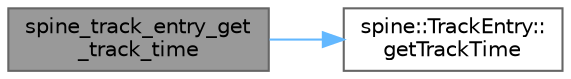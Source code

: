 digraph "spine_track_entry_get_track_time"
{
 // LATEX_PDF_SIZE
  bgcolor="transparent";
  edge [fontname=Helvetica,fontsize=10,labelfontname=Helvetica,labelfontsize=10];
  node [fontname=Helvetica,fontsize=10,shape=box,height=0.2,width=0.4];
  rankdir="LR";
  Node1 [id="Node000001",label="spine_track_entry_get\l_track_time",height=0.2,width=0.4,color="gray40", fillcolor="grey60", style="filled", fontcolor="black",tooltip=" "];
  Node1 -> Node2 [id="edge1_Node000001_Node000002",color="steelblue1",style="solid",tooltip=" "];
  Node2 [id="Node000002",label="spine::TrackEntry::\lgetTrackTime",height=0.2,width=0.4,color="grey40", fillcolor="white", style="filled",URL="$classspine_1_1_track_entry.html#aeb97bb6d0a9cd2e7413171584d92bc16",tooltip=" "];
}

